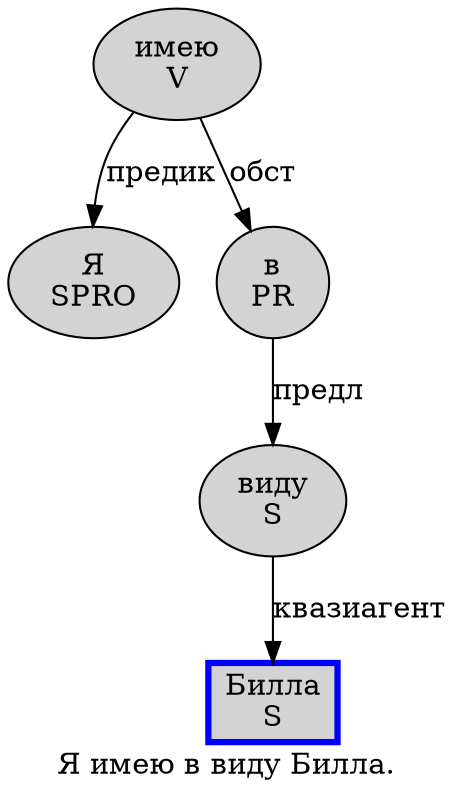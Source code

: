 digraph SENTENCE_1380 {
	graph [label="Я имею в виду Билла."]
	node [style=filled]
		0 [label="Я
SPRO" color="" fillcolor=lightgray penwidth=1 shape=ellipse]
		1 [label="имею
V" color="" fillcolor=lightgray penwidth=1 shape=ellipse]
		2 [label="в
PR" color="" fillcolor=lightgray penwidth=1 shape=ellipse]
		3 [label="виду
S" color="" fillcolor=lightgray penwidth=1 shape=ellipse]
		4 [label="Билла
S" color=blue fillcolor=lightgray penwidth=3 shape=box]
			1 -> 0 [label="предик"]
			1 -> 2 [label="обст"]
			3 -> 4 [label="квазиагент"]
			2 -> 3 [label="предл"]
}